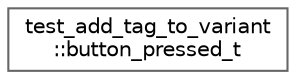 digraph "类继承关系图"
{
 // LATEX_PDF_SIZE
  bgcolor="transparent";
  edge [fontname=Helvetica,fontsize=10,labelfontname=Helvetica,labelfontsize=10];
  node [fontname=Helvetica,fontsize=10,shape=box,height=0.2,width=0.4];
  rankdir="LR";
  Node0 [id="Node000000",label="test_add_tag_to_variant\l::button_pressed_t",height=0.2,width=0.4,color="grey40", fillcolor="white", style="filled",URL="$structtest__add__tag__to__variant_1_1button__pressed__t.html",tooltip=" "];
}
